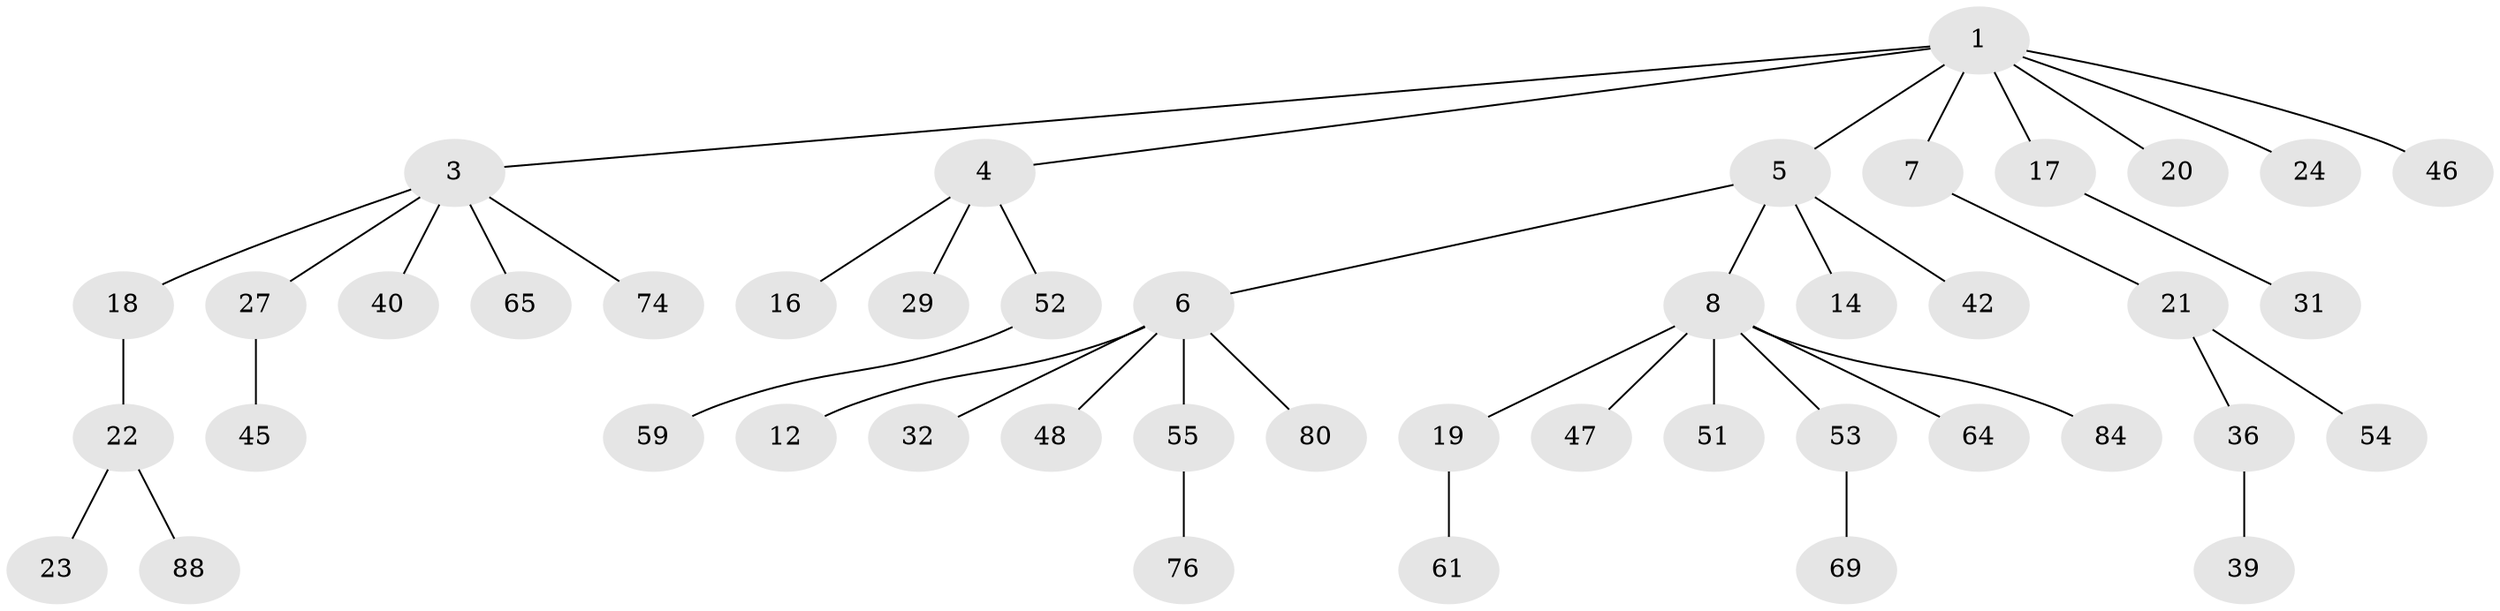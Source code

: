 // original degree distribution, {8: 0.01098901098901099, 2: 0.24175824175824176, 5: 0.04395604395604396, 6: 0.02197802197802198, 4: 0.02197802197802198, 3: 0.15384615384615385, 1: 0.5054945054945055}
// Generated by graph-tools (version 1.1) at 2025/19/03/04/25 18:19:04]
// undirected, 45 vertices, 44 edges
graph export_dot {
graph [start="1"]
  node [color=gray90,style=filled];
  1 [super="+2"];
  3 [super="+58+13+25+43"];
  4 [super="+73"];
  5;
  6;
  7 [super="+34+60"];
  8 [super="+44+9+11+26"];
  12 [super="+30"];
  14;
  16;
  17 [super="+85"];
  18;
  19;
  20 [super="+50"];
  21;
  22;
  23;
  24;
  27 [super="+41+37"];
  29;
  31 [super="+33+35"];
  32;
  36 [super="+57"];
  39 [super="+87"];
  40 [super="+49"];
  42;
  45;
  46;
  47;
  48;
  51;
  52;
  53;
  54 [super="+62"];
  55;
  59 [super="+90"];
  61;
  64;
  65;
  69 [super="+75"];
  74;
  76;
  80 [super="+91"];
  84;
  88;
  1 -- 3;
  1 -- 4;
  1 -- 5;
  1 -- 7;
  1 -- 17;
  1 -- 20;
  1 -- 46;
  1 -- 24;
  3 -- 74;
  3 -- 65;
  3 -- 18;
  3 -- 40;
  3 -- 27;
  4 -- 16;
  4 -- 29;
  4 -- 52;
  5 -- 6;
  5 -- 8;
  5 -- 14;
  5 -- 42;
  6 -- 12;
  6 -- 32;
  6 -- 48;
  6 -- 55;
  6 -- 80;
  7 -- 21;
  8 -- 64;
  8 -- 47;
  8 -- 51;
  8 -- 19;
  8 -- 84;
  8 -- 53;
  17 -- 31;
  18 -- 22;
  19 -- 61;
  21 -- 36;
  21 -- 54;
  22 -- 23;
  22 -- 88;
  27 -- 45;
  36 -- 39;
  52 -- 59;
  53 -- 69;
  55 -- 76;
}
